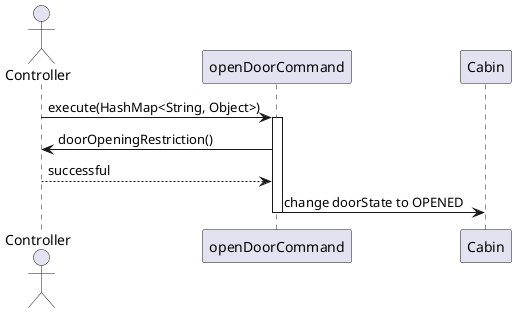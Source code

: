 @startuml

actor Controller

Controller -> openDoorCommand: execute(HashMap<String, Object>)
activate openDoorCommand
openDoorCommand -> Controller: doorOpeningRestriction()
Controller --> openDoorCommand: successful
openDoorCommand -> Cabin: change doorState to OPENED
deactivate openDoorCommand

@enduml
